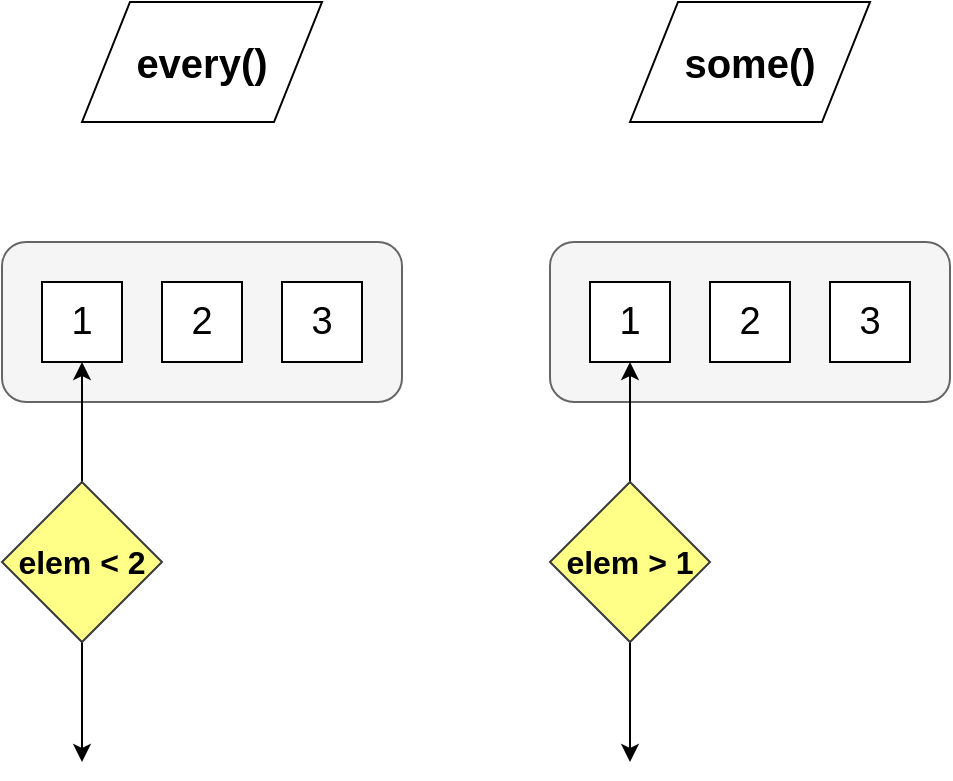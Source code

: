 <mxfile version="13.0.1" type="device"><diagram id="fsPncvwNteVOMAgBlrIy" name="Page-1"><mxGraphModel dx="1038" dy="548" grid="1" gridSize="10" guides="1" tooltips="1" connect="1" arrows="1" fold="1" page="1" pageScale="1" pageWidth="827" pageHeight="1169" math="0" shadow="0"><root><mxCell id="0"/><mxCell id="1" parent="0"/><mxCell id="cp-NI7wQGOztqEvrEAh5-2" value="" style="rounded=1;whiteSpace=wrap;html=1;fontSize=19;fontStyle=0;fillColor=#f5f5f5;strokeColor=#666666;fontColor=#333333;" vertex="1" parent="1"><mxGeometry x="370" y="360" width="200" height="80" as="geometry"/></mxCell><mxCell id="cp-NI7wQGOztqEvrEAh5-3" value="3" style="whiteSpace=wrap;html=1;aspect=fixed;fontSize=19;fontStyle=0" vertex="1" parent="1"><mxGeometry x="510" y="380" width="40" height="40" as="geometry"/></mxCell><mxCell id="cp-NI7wQGOztqEvrEAh5-4" value="2" style="whiteSpace=wrap;html=1;aspect=fixed;fontSize=19;fontStyle=0" vertex="1" parent="1"><mxGeometry x="450" y="380" width="40" height="40" as="geometry"/></mxCell><mxCell id="cp-NI7wQGOztqEvrEAh5-5" value="1" style="whiteSpace=wrap;html=1;aspect=fixed;fontSize=19;fontStyle=0" vertex="1" parent="1"><mxGeometry x="390" y="380" width="40" height="40" as="geometry"/></mxCell><mxCell id="cp-NI7wQGOztqEvrEAh5-6" value="" style="edgeStyle=orthogonalEdgeStyle;rounded=0;orthogonalLoop=1;jettySize=auto;html=1;fontSize=19;fontStyle=1" edge="1" parent="1" source="cp-NI7wQGOztqEvrEAh5-8"><mxGeometry relative="1" as="geometry"><mxPoint x="410" y="420" as="targetPoint"/></mxGeometry></mxCell><mxCell id="cp-NI7wQGOztqEvrEAh5-7" style="edgeStyle=orthogonalEdgeStyle;rounded=0;orthogonalLoop=1;jettySize=auto;html=1;entryX=0.5;entryY=0;entryDx=0;entryDy=0;fontSize=19;fontStyle=1" edge="1" parent="1" source="cp-NI7wQGOztqEvrEAh5-8"><mxGeometry relative="1" as="geometry"><mxPoint x="410" y="620" as="targetPoint"/></mxGeometry></mxCell><mxCell id="cp-NI7wQGOztqEvrEAh5-8" value="elem &amp;lt; 2" style="rhombus;whiteSpace=wrap;html=1;fontSize=16;fontStyle=1;fillColor=#ffff88;strokeColor=#36393d;" vertex="1" parent="1"><mxGeometry x="370" y="480" width="80" height="80" as="geometry"/></mxCell><mxCell id="cp-NI7wQGOztqEvrEAh5-12" value="every()" style="shape=parallelogram;perimeter=parallelogramPerimeter;whiteSpace=wrap;html=1;fontSize=20;fontStyle=1;" vertex="1" parent="1"><mxGeometry x="410" y="240" width="120" height="60" as="geometry"/></mxCell><mxCell id="cp-NI7wQGOztqEvrEAh5-14" value="" style="rounded=1;whiteSpace=wrap;html=1;fontSize=19;fontStyle=0;fillColor=#f5f5f5;strokeColor=#666666;fontColor=#333333;" vertex="1" parent="1"><mxGeometry x="644" y="360" width="200" height="80" as="geometry"/></mxCell><mxCell id="cp-NI7wQGOztqEvrEAh5-15" value="3" style="whiteSpace=wrap;html=1;aspect=fixed;fontSize=19;fontStyle=0" vertex="1" parent="1"><mxGeometry x="784" y="380" width="40" height="40" as="geometry"/></mxCell><mxCell id="cp-NI7wQGOztqEvrEAh5-16" value="2" style="whiteSpace=wrap;html=1;aspect=fixed;fontSize=19;fontStyle=0" vertex="1" parent="1"><mxGeometry x="724" y="380" width="40" height="40" as="geometry"/></mxCell><mxCell id="cp-NI7wQGOztqEvrEAh5-17" value="1" style="whiteSpace=wrap;html=1;aspect=fixed;fontSize=19;fontStyle=0" vertex="1" parent="1"><mxGeometry x="664" y="380" width="40" height="40" as="geometry"/></mxCell><mxCell id="cp-NI7wQGOztqEvrEAh5-18" value="" style="edgeStyle=orthogonalEdgeStyle;rounded=0;orthogonalLoop=1;jettySize=auto;html=1;fontSize=19;fontStyle=1" edge="1" parent="1" source="cp-NI7wQGOztqEvrEAh5-20"><mxGeometry relative="1" as="geometry"><mxPoint x="684" y="420" as="targetPoint"/></mxGeometry></mxCell><mxCell id="cp-NI7wQGOztqEvrEAh5-19" style="edgeStyle=orthogonalEdgeStyle;rounded=0;orthogonalLoop=1;jettySize=auto;html=1;entryX=0.5;entryY=0;entryDx=0;entryDy=0;fontSize=19;fontStyle=1" edge="1" parent="1" source="cp-NI7wQGOztqEvrEAh5-20"><mxGeometry relative="1" as="geometry"><mxPoint x="684" y="620" as="targetPoint"/></mxGeometry></mxCell><mxCell id="cp-NI7wQGOztqEvrEAh5-20" value="elem &amp;gt; 1" style="rhombus;whiteSpace=wrap;html=1;fontSize=16;fontStyle=1;fillColor=#ffff88;strokeColor=#36393d;" vertex="1" parent="1"><mxGeometry x="644" y="480" width="80" height="80" as="geometry"/></mxCell><mxCell id="cp-NI7wQGOztqEvrEAh5-23" value="some()" style="shape=parallelogram;perimeter=parallelogramPerimeter;whiteSpace=wrap;html=1;fontSize=20;fontStyle=1;" vertex="1" parent="1"><mxGeometry x="684" y="240" width="120" height="60" as="geometry"/></mxCell></root></mxGraphModel></diagram></mxfile>